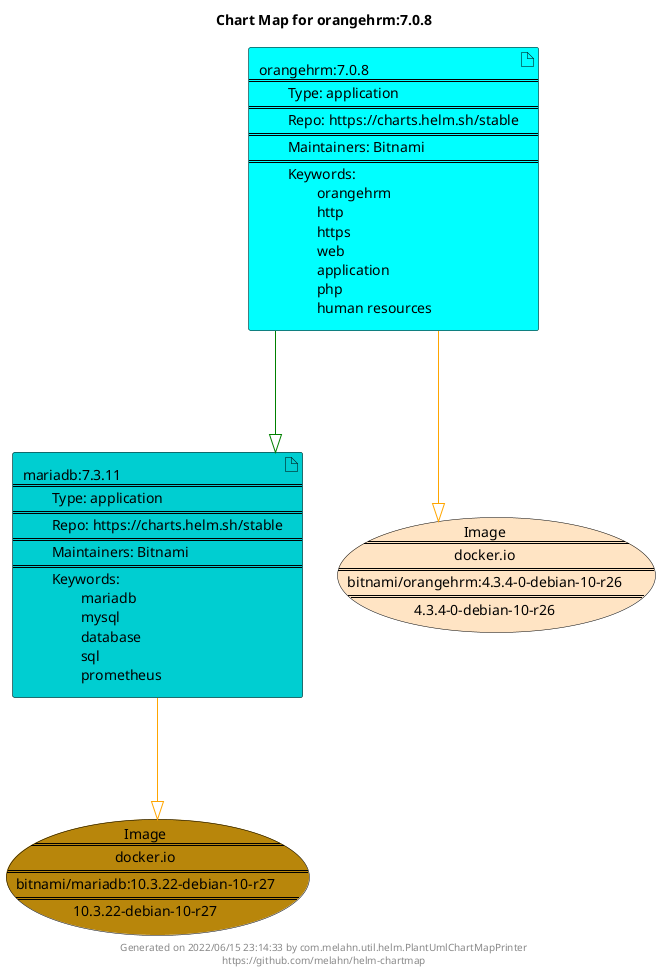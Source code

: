 @startuml
skinparam linetype ortho
skinparam backgroundColor white
skinparam usecaseBorderColor black
skinparam usecaseArrowColor LightSlateGray
skinparam artifactBorderColor black
skinparam artifactArrowColor LightSlateGray

title Chart Map for orangehrm:7.0.8

'There are 2 referenced Helm Charts
artifact "mariadb:7.3.11\n====\n\tType: application\n====\n\tRepo: https://charts.helm.sh/stable\n====\n\tMaintainers: Bitnami\n====\n\tKeywords: \n\t\tmariadb\n\t\tmysql\n\t\tdatabase\n\t\tsql\n\t\tprometheus" as mariadb_7_3_11 #DarkTurquoise
artifact "orangehrm:7.0.8\n====\n\tType: application\n====\n\tRepo: https://charts.helm.sh/stable\n====\n\tMaintainers: Bitnami\n====\n\tKeywords: \n\t\torangehrm\n\t\thttp\n\t\thttps\n\t\tweb\n\t\tapplication\n\t\tphp\n\t\thuman resources" as orangehrm_7_0_8 #Cyan

'There are 2 referenced Docker Images
usecase "Image\n====\ndocker.io\n====\nbitnami/orangehrm:4.3.4-0-debian-10-r26\n====\n4.3.4-0-debian-10-r26" as docker_io_bitnami_orangehrm_4_3_4_0_debian_10_r26 #Bisque
usecase "Image\n====\ndocker.io\n====\nbitnami/mariadb:10.3.22-debian-10-r27\n====\n10.3.22-debian-10-r27" as docker_io_bitnami_mariadb_10_3_22_debian_10_r27 #DarkGoldenRod

'Chart Dependencies
orangehrm_7_0_8--[#green]-|>mariadb_7_3_11
mariadb_7_3_11--[#orange]-|>docker_io_bitnami_mariadb_10_3_22_debian_10_r27
orangehrm_7_0_8--[#orange]-|>docker_io_bitnami_orangehrm_4_3_4_0_debian_10_r26

center footer Generated on 2022/06/15 23:14:33 by com.melahn.util.helm.PlantUmlChartMapPrinter\nhttps://github.com/melahn/helm-chartmap
@enduml
